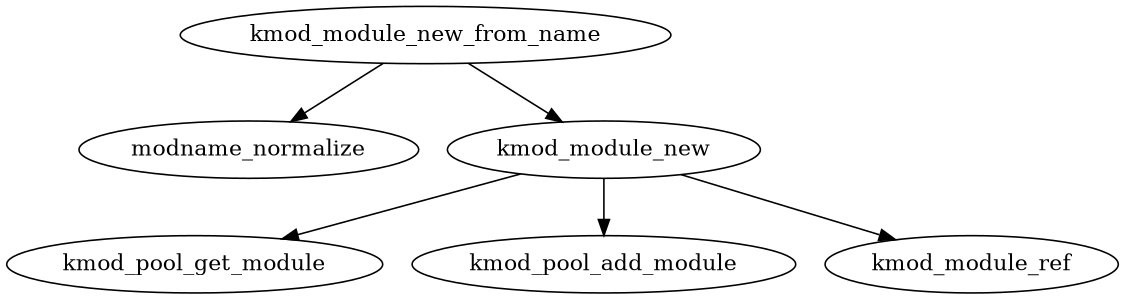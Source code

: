 digraph G {
size = "7.5 7.5"
	kmod_module_new_from_name -> modname_normalize;
	kmod_module_new_from_name -> kmod_module_new;

	kmod_module_new -> kmod_pool_get_module;
	kmod_module_new -> kmod_pool_add_module;
	kmod_module_new -> kmod_module_ref;
}

